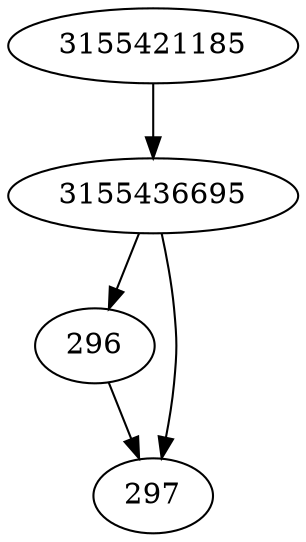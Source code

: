 strict digraph  {
296;
3155421185;
3155436695;
297;
296 -> 297;
3155421185 -> 3155436695;
3155436695 -> 296;
3155436695 -> 297;
}
